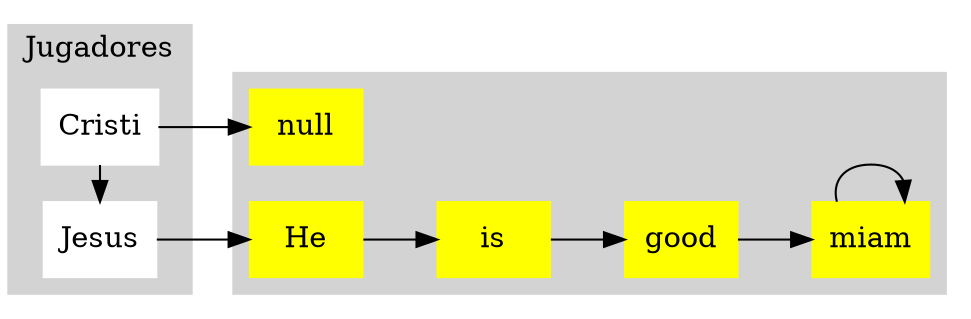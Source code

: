 digraph G { 
 rankdir=LR
subgraph cluster0 {style=filled;  color=lightgrey;  node [shape=box, style=filled,color=white];
Cristi -> Jesus [constraint=false]; 
 label = "Jugadores";
} 
subgraph cluster1 {  style=filled;  color=lightgrey;  node [shape=box, style=filled,color=yellow];
Cristi -> null ;Jesus -> He ;He -> is ;is -> good ;good -> miam ;miam -> miam ;
}
}
